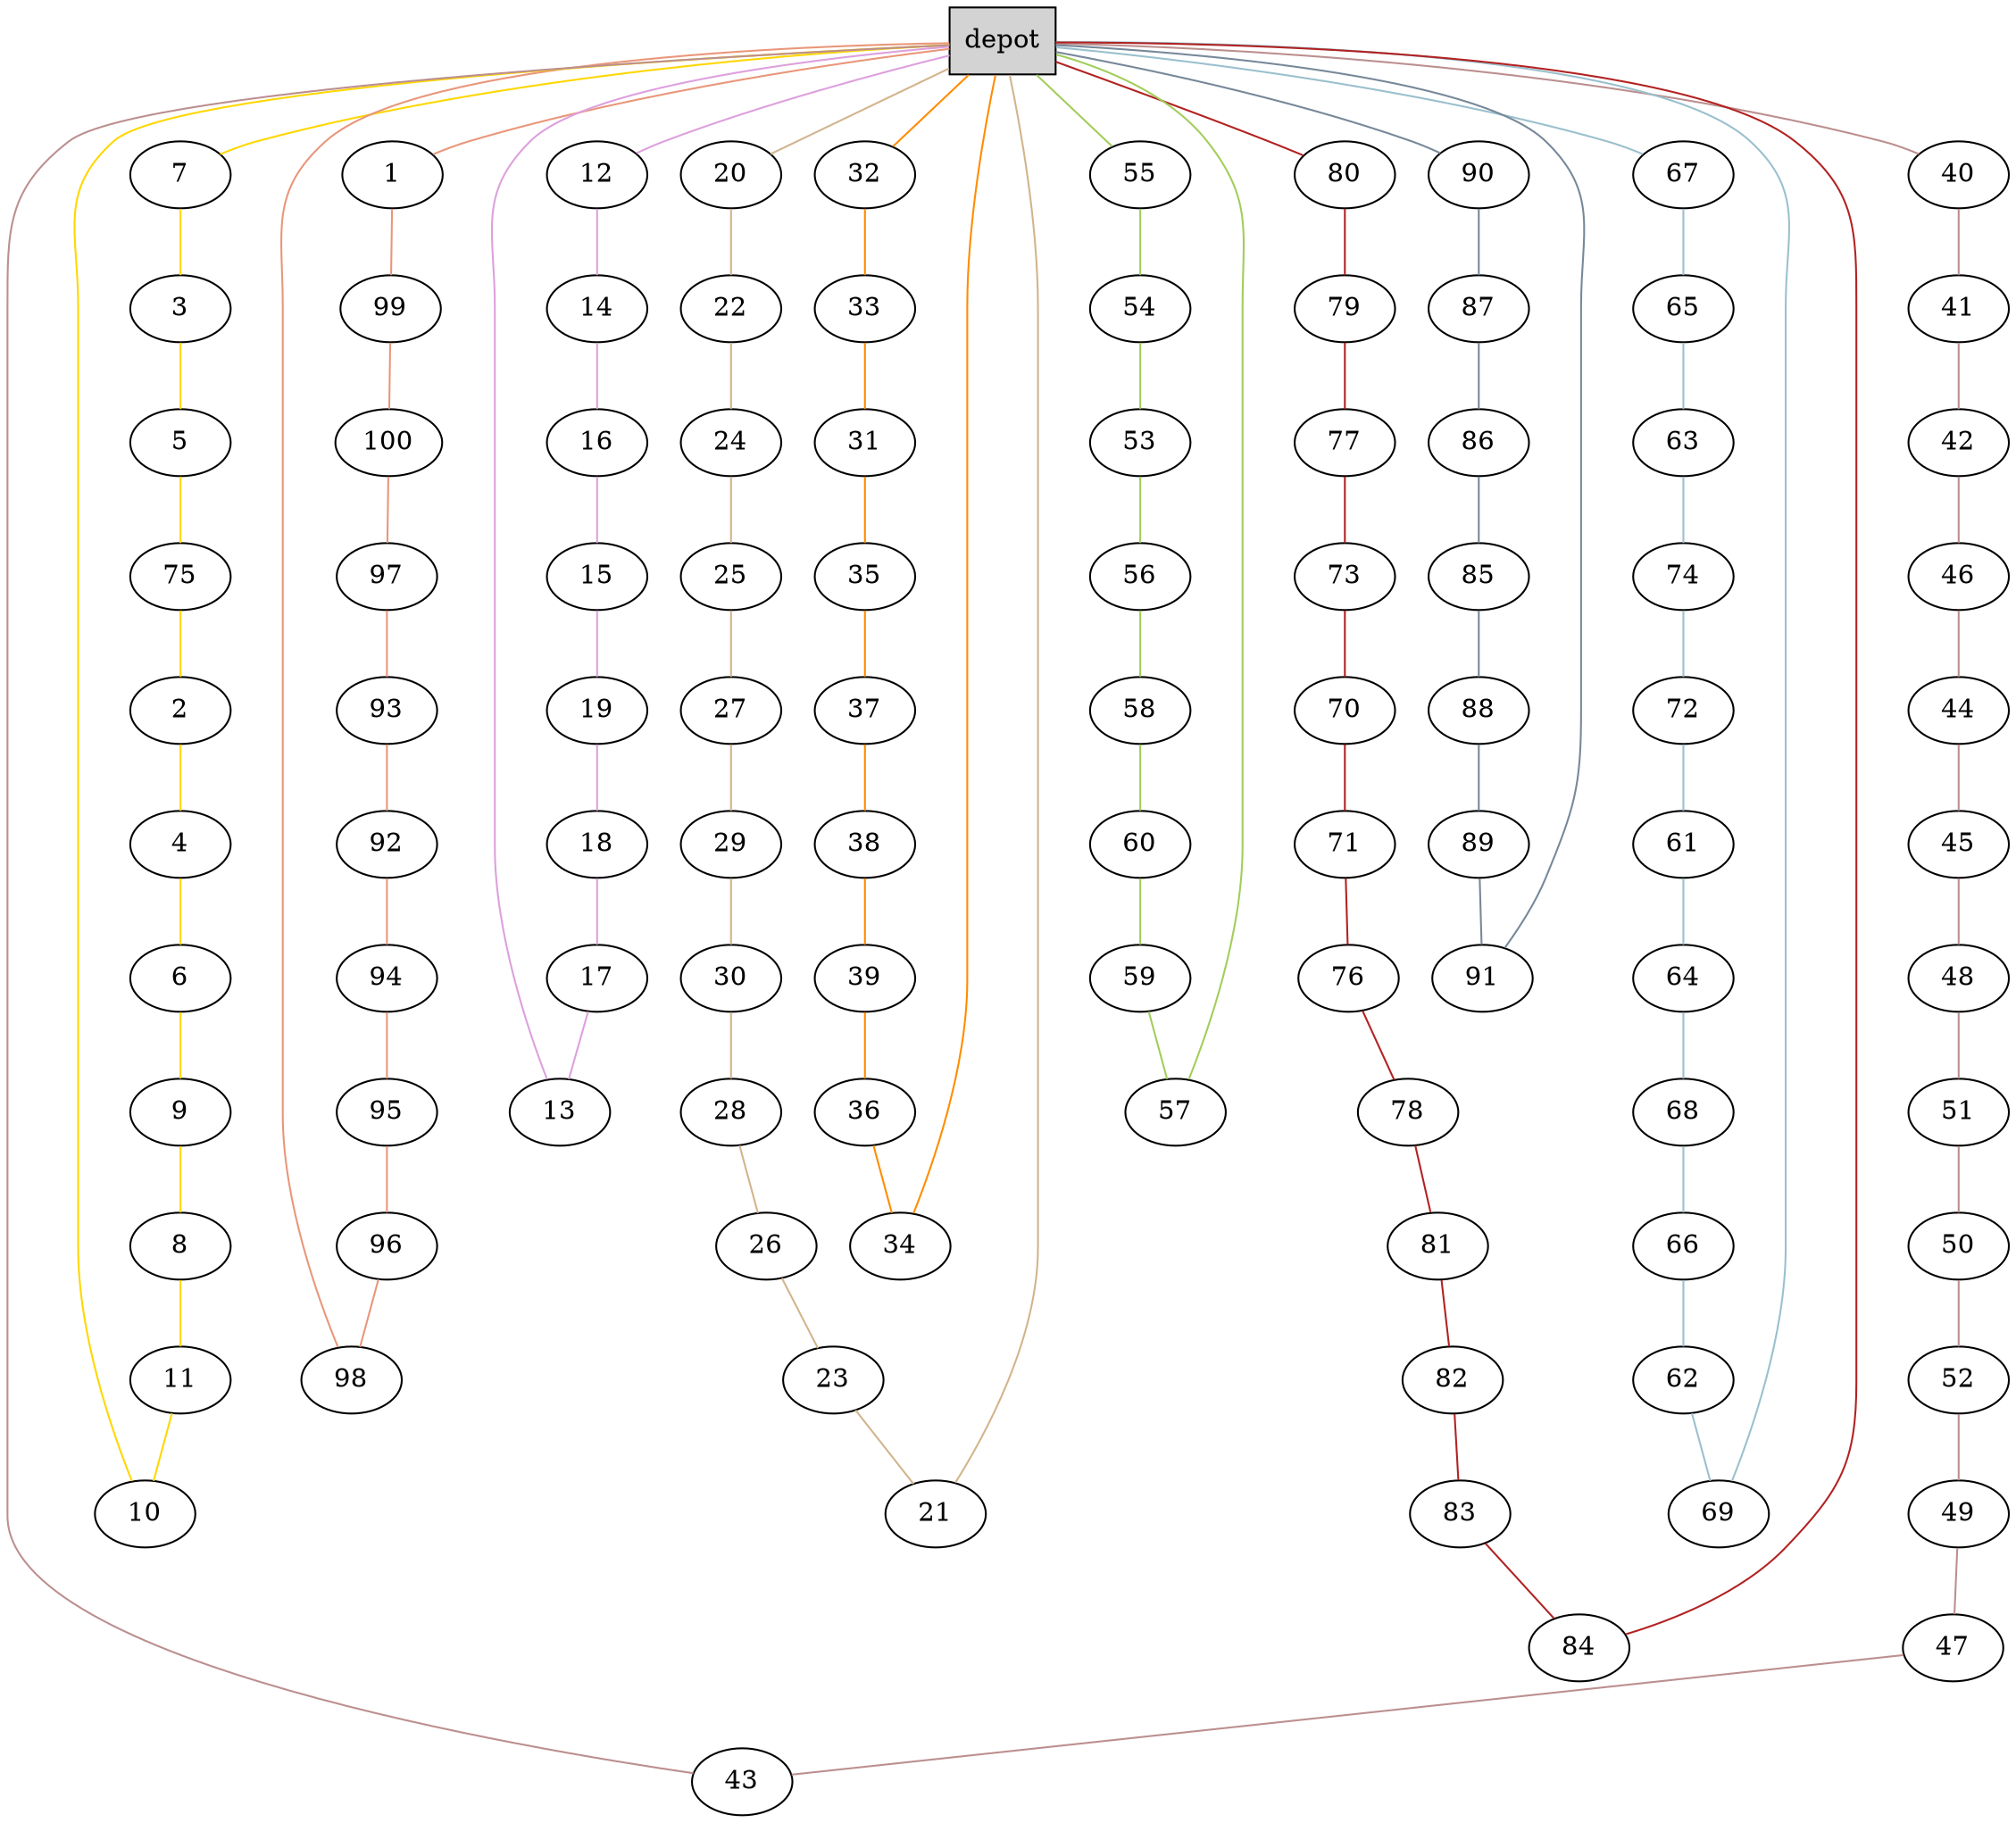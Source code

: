 graph G {
  0[shape = box, label = "depot", style = filled ];
  1[shape = ellipse];
  "0"--"1"[color = darksalmon];
  99[shape = ellipse];
  "1"--"99"[color = darksalmon];
  100[shape = ellipse];
  "99"--"100"[color = darksalmon];
  97[shape = ellipse];
  "100"--"97"[color = darksalmon];
  93[shape = ellipse];
  "97"--"93"[color = darksalmon];
  92[shape = ellipse];
  "93"--"92"[color = darksalmon];
  94[shape = ellipse];
  "92"--"94"[color = darksalmon];
  95[shape = ellipse];
  "94"--"95"[color = darksalmon];
  96[shape = ellipse];
  "95"--"96"[color = darksalmon];
  98[shape = ellipse];
  "96"--"98"[color = darksalmon];
  "98"--"0"[color = darksalmon];
  7[shape = ellipse];
  "0"--"7"[color = gold];
  3[shape = ellipse];
  "7"--"3"[color = gold];
  5[shape = ellipse];
  "3"--"5"[color = gold];
  75[shape = ellipse];
  "5"--"75"[color = gold];
  2[shape = ellipse];
  "75"--"2"[color = gold];
  4[shape = ellipse];
  "2"--"4"[color = gold];
  6[shape = ellipse];
  "4"--"6"[color = gold];
  9[shape = ellipse];
  "6"--"9"[color = gold];
  8[shape = ellipse];
  "9"--"8"[color = gold];
  11[shape = ellipse];
  "8"--"11"[color = gold];
  10[shape = ellipse];
  "11"--"10"[color = gold];
  "10"--"0"[color = gold];
  12[shape = ellipse];
  "0"--"12"[color = plum];
  14[shape = ellipse];
  "12"--"14"[color = plum];
  16[shape = ellipse];
  "14"--"16"[color = plum];
  15[shape = ellipse];
  "16"--"15"[color = plum];
  19[shape = ellipse];
  "15"--"19"[color = plum];
  18[shape = ellipse];
  "19"--"18"[color = plum];
  17[shape = ellipse];
  "18"--"17"[color = plum];
  13[shape = ellipse];
  "17"--"13"[color = plum];
  "13"--"0"[color = plum];
  20[shape = ellipse];
  "0"--"20"[color = tan];
  22[shape = ellipse];
  "20"--"22"[color = tan];
  24[shape = ellipse];
  "22"--"24"[color = tan];
  25[shape = ellipse];
  "24"--"25"[color = tan];
  27[shape = ellipse];
  "25"--"27"[color = tan];
  29[shape = ellipse];
  "27"--"29"[color = tan];
  30[shape = ellipse];
  "29"--"30"[color = tan];
  28[shape = ellipse];
  "30"--"28"[color = tan];
  26[shape = ellipse];
  "28"--"26"[color = tan];
  23[shape = ellipse];
  "26"--"23"[color = tan];
  21[shape = ellipse];
  "23"--"21"[color = tan];
  "21"--"0"[color = tan];
  32[shape = ellipse];
  "0"--"32"[color = darkorange];
  33[shape = ellipse];
  "32"--"33"[color = darkorange];
  31[shape = ellipse];
  "33"--"31"[color = darkorange];
  35[shape = ellipse];
  "31"--"35"[color = darkorange];
  37[shape = ellipse];
  "35"--"37"[color = darkorange];
  38[shape = ellipse];
  "37"--"38"[color = darkorange];
  39[shape = ellipse];
  "38"--"39"[color = darkorange];
  36[shape = ellipse];
  "39"--"36"[color = darkorange];
  34[shape = ellipse];
  "36"--"34"[color = darkorange];
  "34"--"0"[color = darkorange];
  40[shape = ellipse];
  "0"--"40"[color = rosybrown];
  41[shape = ellipse];
  "40"--"41"[color = rosybrown];
  42[shape = ellipse];
  "41"--"42"[color = rosybrown];
  46[shape = ellipse];
  "42"--"46"[color = rosybrown];
  44[shape = ellipse];
  "46"--"44"[color = rosybrown];
  45[shape = ellipse];
  "44"--"45"[color = rosybrown];
  48[shape = ellipse];
  "45"--"48"[color = rosybrown];
  51[shape = ellipse];
  "48"--"51"[color = rosybrown];
  50[shape = ellipse];
  "51"--"50"[color = rosybrown];
  52[shape = ellipse];
  "50"--"52"[color = rosybrown];
  49[shape = ellipse];
  "52"--"49"[color = rosybrown];
  47[shape = ellipse];
  "49"--"47"[color = rosybrown];
  43[shape = ellipse];
  "47"--"43"[color = rosybrown];
  "43"--"0"[color = rosybrown];
  55[shape = ellipse];
  "0"--"55"[color = darkolivegreen3];
  54[shape = ellipse];
  "55"--"54"[color = darkolivegreen3];
  53[shape = ellipse];
  "54"--"53"[color = darkolivegreen3];
  56[shape = ellipse];
  "53"--"56"[color = darkolivegreen3];
  58[shape = ellipse];
  "56"--"58"[color = darkolivegreen3];
  60[shape = ellipse];
  "58"--"60"[color = darkolivegreen3];
  59[shape = ellipse];
  "60"--"59"[color = darkolivegreen3];
  57[shape = ellipse];
  "59"--"57"[color = darkolivegreen3];
  "57"--"0"[color = darkolivegreen3];
  67[shape = ellipse];
  "0"--"67"[color = lightblue3];
  65[shape = ellipse];
  "67"--"65"[color = lightblue3];
  63[shape = ellipse];
  "65"--"63"[color = lightblue3];
  74[shape = ellipse];
  "63"--"74"[color = lightblue3];
  72[shape = ellipse];
  "74"--"72"[color = lightblue3];
  61[shape = ellipse];
  "72"--"61"[color = lightblue3];
  64[shape = ellipse];
  "61"--"64"[color = lightblue3];
  68[shape = ellipse];
  "64"--"68"[color = lightblue3];
  66[shape = ellipse];
  "68"--"66"[color = lightblue3];
  62[shape = ellipse];
  "66"--"62"[color = lightblue3];
  69[shape = ellipse];
  "62"--"69"[color = lightblue3];
  "69"--"0"[color = lightblue3];
  80[shape = ellipse];
  "0"--"80"[color = firebrick];
  79[shape = ellipse];
  "80"--"79"[color = firebrick];
  77[shape = ellipse];
  "79"--"77"[color = firebrick];
  73[shape = ellipse];
  "77"--"73"[color = firebrick];
  70[shape = ellipse];
  "73"--"70"[color = firebrick];
  71[shape = ellipse];
  "70"--"71"[color = firebrick];
  76[shape = ellipse];
  "71"--"76"[color = firebrick];
  78[shape = ellipse];
  "76"--"78"[color = firebrick];
  81[shape = ellipse];
  "78"--"81"[color = firebrick];
  82[shape = ellipse];
  "81"--"82"[color = firebrick];
  83[shape = ellipse];
  "82"--"83"[color = firebrick];
  84[shape = ellipse];
  "83"--"84"[color = firebrick];
  "84"--"0"[color = firebrick];
  90[shape = ellipse];
  "0"--"90"[color = lightslategray];
  87[shape = ellipse];
  "90"--"87"[color = lightslategray];
  86[shape = ellipse];
  "87"--"86"[color = lightslategray];
  85[shape = ellipse];
  "86"--"85"[color = lightslategray];
  88[shape = ellipse];
  "85"--"88"[color = lightslategray];
  89[shape = ellipse];
  "88"--"89"[color = lightslategray];
  91[shape = ellipse];
  "89"--"91"[color = lightslategray];
  "91"--"0"[color = lightslategray];
}
